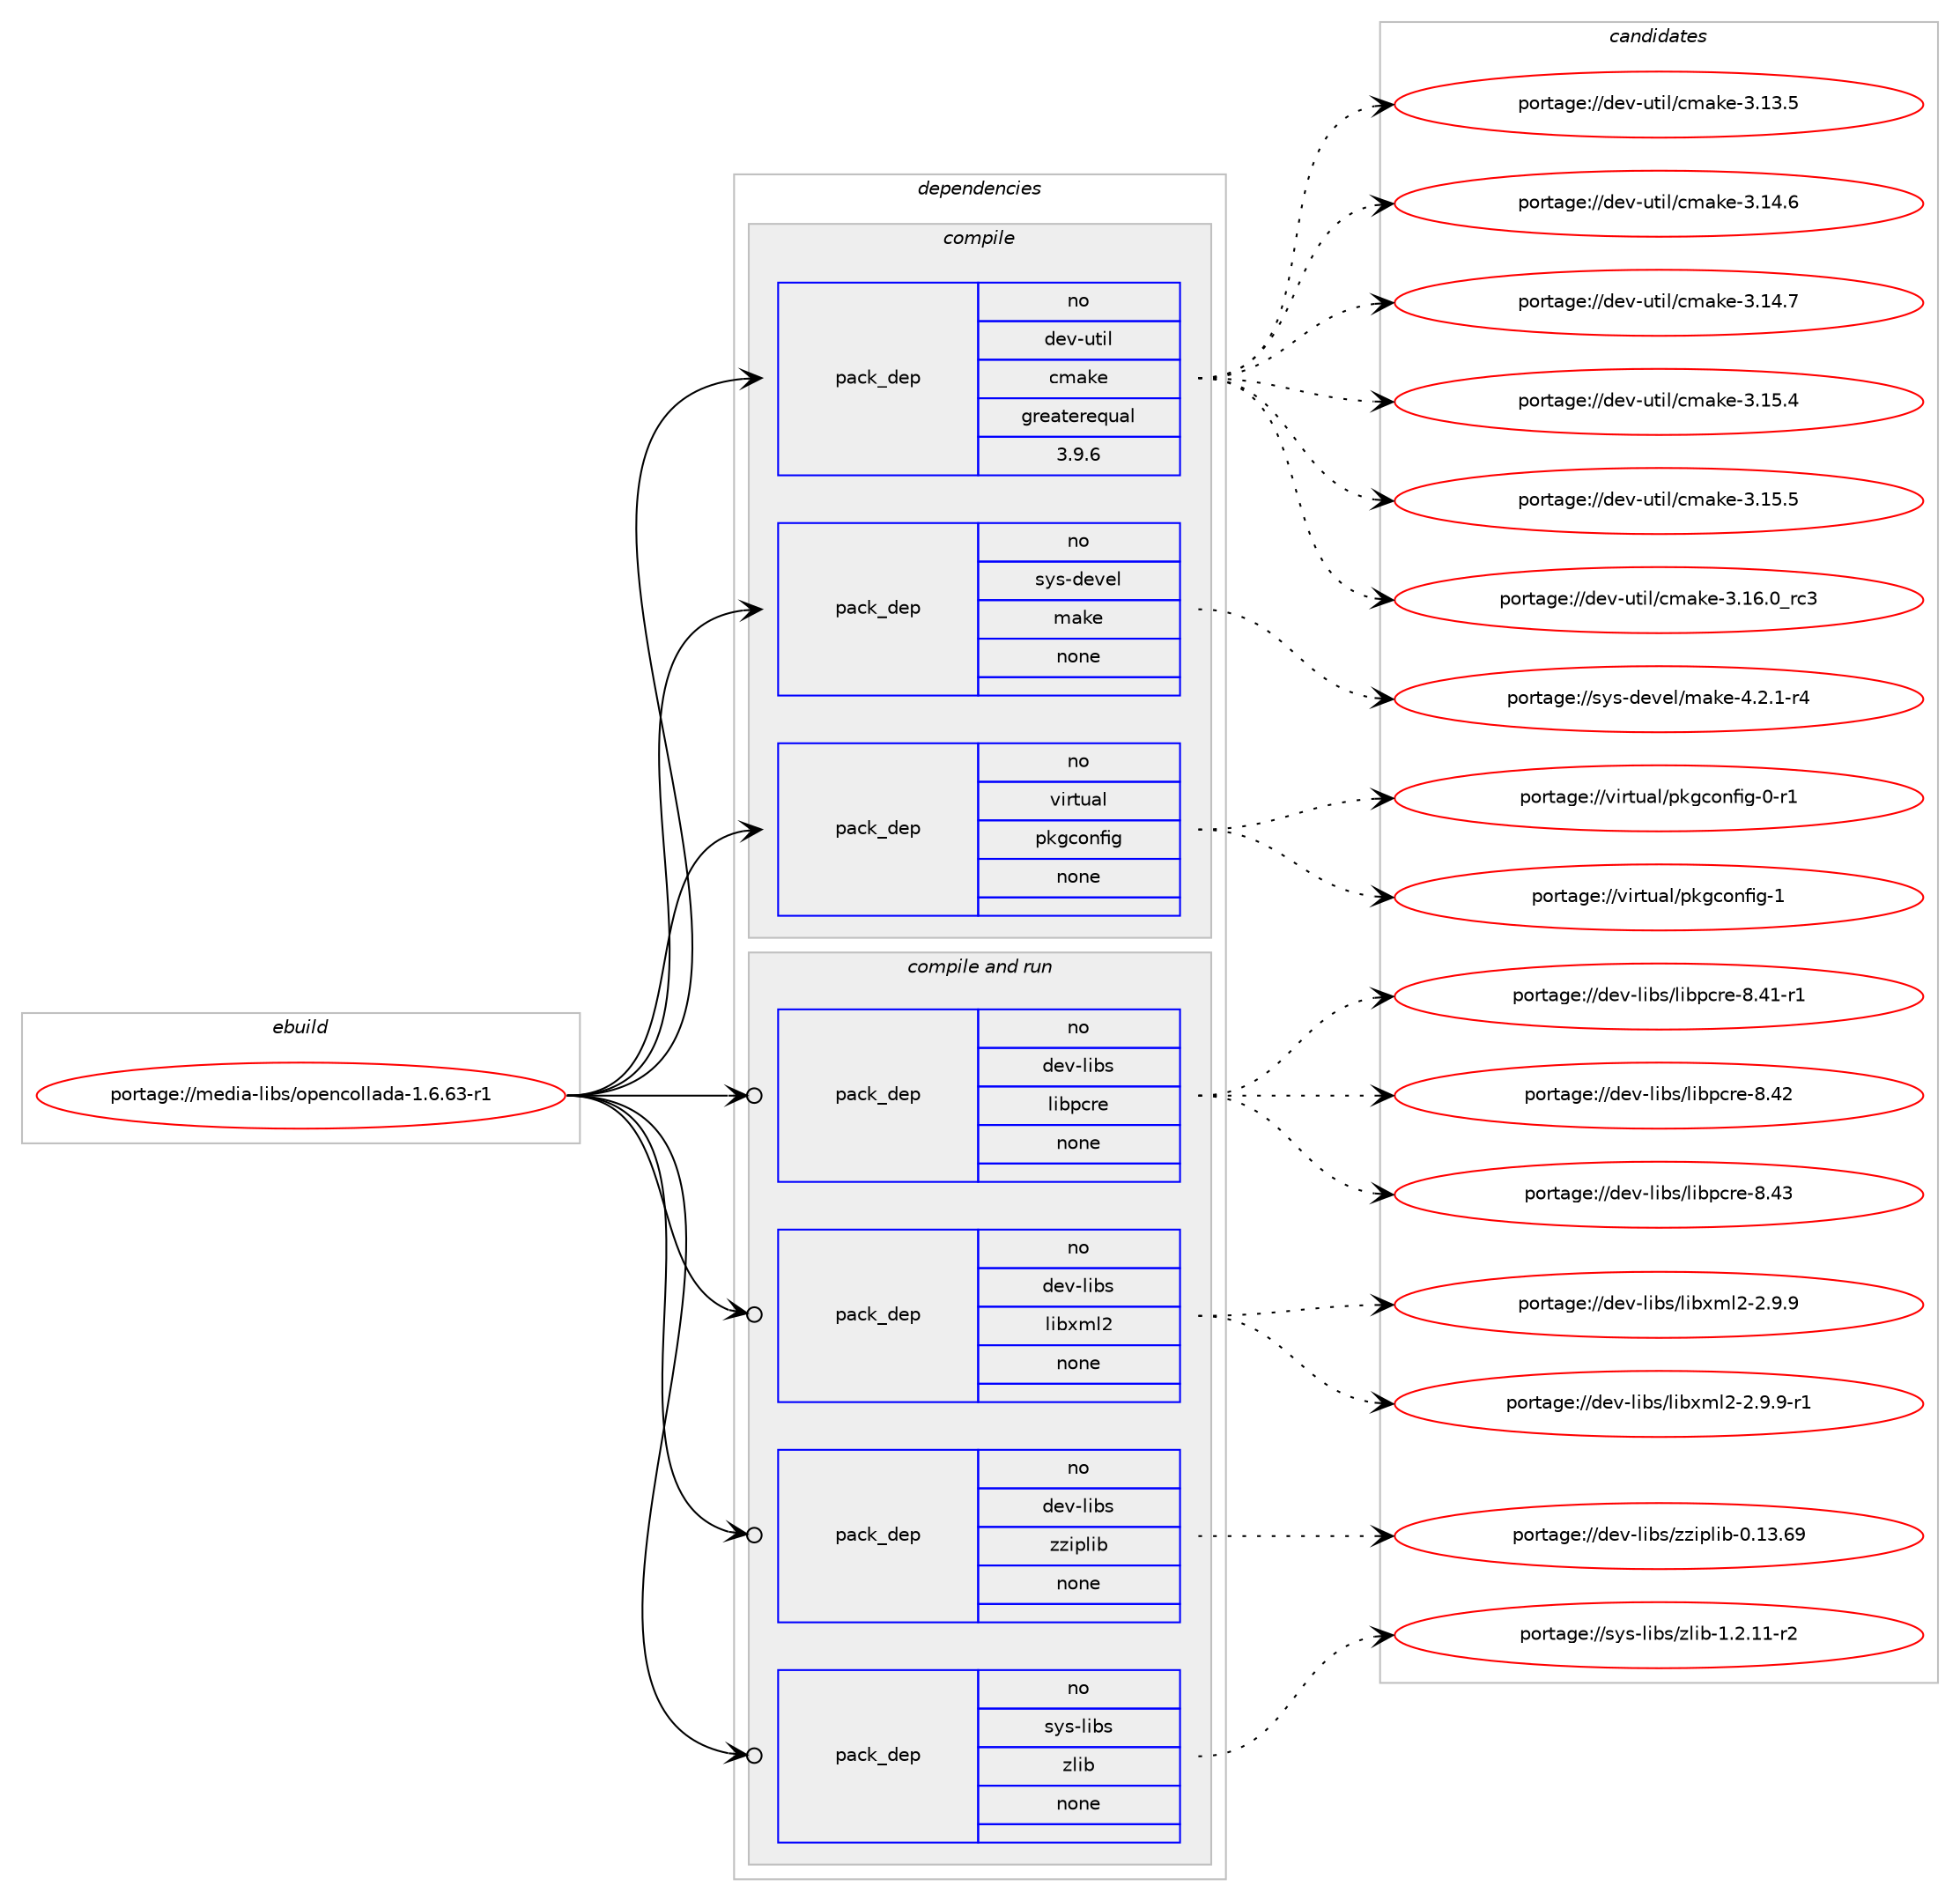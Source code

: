 digraph prolog {

# *************
# Graph options
# *************

newrank=true;
concentrate=true;
compound=true;
graph [rankdir=LR,fontname=Helvetica,fontsize=10,ranksep=1.5];#, ranksep=2.5, nodesep=0.2];
edge  [arrowhead=vee];
node  [fontname=Helvetica,fontsize=10];

# **********
# The ebuild
# **********

subgraph cluster_leftcol {
color=gray;
rank=same;
label=<<i>ebuild</i>>;
id [label="portage://media-libs/opencollada-1.6.63-r1", color=red, width=4, href="../media-libs/opencollada-1.6.63-r1.svg"];
}

# ****************
# The dependencies
# ****************

subgraph cluster_midcol {
color=gray;
label=<<i>dependencies</i>>;
subgraph cluster_compile {
fillcolor="#eeeeee";
style=filled;
label=<<i>compile</i>>;
subgraph pack237181 {
dependency323301 [label=<<TABLE BORDER="0" CELLBORDER="1" CELLSPACING="0" CELLPADDING="4" WIDTH="220"><TR><TD ROWSPAN="6" CELLPADDING="30">pack_dep</TD></TR><TR><TD WIDTH="110">no</TD></TR><TR><TD>dev-util</TD></TR><TR><TD>cmake</TD></TR><TR><TD>greaterequal</TD></TR><TR><TD>3.9.6</TD></TR></TABLE>>, shape=none, color=blue];
}
id:e -> dependency323301:w [weight=20,style="solid",arrowhead="vee"];
subgraph pack237182 {
dependency323302 [label=<<TABLE BORDER="0" CELLBORDER="1" CELLSPACING="0" CELLPADDING="4" WIDTH="220"><TR><TD ROWSPAN="6" CELLPADDING="30">pack_dep</TD></TR><TR><TD WIDTH="110">no</TD></TR><TR><TD>sys-devel</TD></TR><TR><TD>make</TD></TR><TR><TD>none</TD></TR><TR><TD></TD></TR></TABLE>>, shape=none, color=blue];
}
id:e -> dependency323302:w [weight=20,style="solid",arrowhead="vee"];
subgraph pack237183 {
dependency323303 [label=<<TABLE BORDER="0" CELLBORDER="1" CELLSPACING="0" CELLPADDING="4" WIDTH="220"><TR><TD ROWSPAN="6" CELLPADDING="30">pack_dep</TD></TR><TR><TD WIDTH="110">no</TD></TR><TR><TD>virtual</TD></TR><TR><TD>pkgconfig</TD></TR><TR><TD>none</TD></TR><TR><TD></TD></TR></TABLE>>, shape=none, color=blue];
}
id:e -> dependency323303:w [weight=20,style="solid",arrowhead="vee"];
}
subgraph cluster_compileandrun {
fillcolor="#eeeeee";
style=filled;
label=<<i>compile and run</i>>;
subgraph pack237184 {
dependency323304 [label=<<TABLE BORDER="0" CELLBORDER="1" CELLSPACING="0" CELLPADDING="4" WIDTH="220"><TR><TD ROWSPAN="6" CELLPADDING="30">pack_dep</TD></TR><TR><TD WIDTH="110">no</TD></TR><TR><TD>dev-libs</TD></TR><TR><TD>libpcre</TD></TR><TR><TD>none</TD></TR><TR><TD></TD></TR></TABLE>>, shape=none, color=blue];
}
id:e -> dependency323304:w [weight=20,style="solid",arrowhead="odotvee"];
subgraph pack237185 {
dependency323305 [label=<<TABLE BORDER="0" CELLBORDER="1" CELLSPACING="0" CELLPADDING="4" WIDTH="220"><TR><TD ROWSPAN="6" CELLPADDING="30">pack_dep</TD></TR><TR><TD WIDTH="110">no</TD></TR><TR><TD>dev-libs</TD></TR><TR><TD>libxml2</TD></TR><TR><TD>none</TD></TR><TR><TD></TD></TR></TABLE>>, shape=none, color=blue];
}
id:e -> dependency323305:w [weight=20,style="solid",arrowhead="odotvee"];
subgraph pack237186 {
dependency323306 [label=<<TABLE BORDER="0" CELLBORDER="1" CELLSPACING="0" CELLPADDING="4" WIDTH="220"><TR><TD ROWSPAN="6" CELLPADDING="30">pack_dep</TD></TR><TR><TD WIDTH="110">no</TD></TR><TR><TD>dev-libs</TD></TR><TR><TD>zziplib</TD></TR><TR><TD>none</TD></TR><TR><TD></TD></TR></TABLE>>, shape=none, color=blue];
}
id:e -> dependency323306:w [weight=20,style="solid",arrowhead="odotvee"];
subgraph pack237187 {
dependency323307 [label=<<TABLE BORDER="0" CELLBORDER="1" CELLSPACING="0" CELLPADDING="4" WIDTH="220"><TR><TD ROWSPAN="6" CELLPADDING="30">pack_dep</TD></TR><TR><TD WIDTH="110">no</TD></TR><TR><TD>sys-libs</TD></TR><TR><TD>zlib</TD></TR><TR><TD>none</TD></TR><TR><TD></TD></TR></TABLE>>, shape=none, color=blue];
}
id:e -> dependency323307:w [weight=20,style="solid",arrowhead="odotvee"];
}
subgraph cluster_run {
fillcolor="#eeeeee";
style=filled;
label=<<i>run</i>>;
}
}

# **************
# The candidates
# **************

subgraph cluster_choices {
rank=same;
color=gray;
label=<<i>candidates</i>>;

subgraph choice237181 {
color=black;
nodesep=1;
choiceportage1001011184511711610510847991099710710145514649514653 [label="portage://dev-util/cmake-3.13.5", color=red, width=4,href="../dev-util/cmake-3.13.5.svg"];
choiceportage1001011184511711610510847991099710710145514649524654 [label="portage://dev-util/cmake-3.14.6", color=red, width=4,href="../dev-util/cmake-3.14.6.svg"];
choiceportage1001011184511711610510847991099710710145514649524655 [label="portage://dev-util/cmake-3.14.7", color=red, width=4,href="../dev-util/cmake-3.14.7.svg"];
choiceportage1001011184511711610510847991099710710145514649534652 [label="portage://dev-util/cmake-3.15.4", color=red, width=4,href="../dev-util/cmake-3.15.4.svg"];
choiceportage1001011184511711610510847991099710710145514649534653 [label="portage://dev-util/cmake-3.15.5", color=red, width=4,href="../dev-util/cmake-3.15.5.svg"];
choiceportage1001011184511711610510847991099710710145514649544648951149951 [label="portage://dev-util/cmake-3.16.0_rc3", color=red, width=4,href="../dev-util/cmake-3.16.0_rc3.svg"];
dependency323301:e -> choiceportage1001011184511711610510847991099710710145514649514653:w [style=dotted,weight="100"];
dependency323301:e -> choiceportage1001011184511711610510847991099710710145514649524654:w [style=dotted,weight="100"];
dependency323301:e -> choiceportage1001011184511711610510847991099710710145514649524655:w [style=dotted,weight="100"];
dependency323301:e -> choiceportage1001011184511711610510847991099710710145514649534652:w [style=dotted,weight="100"];
dependency323301:e -> choiceportage1001011184511711610510847991099710710145514649534653:w [style=dotted,weight="100"];
dependency323301:e -> choiceportage1001011184511711610510847991099710710145514649544648951149951:w [style=dotted,weight="100"];
}
subgraph choice237182 {
color=black;
nodesep=1;
choiceportage1151211154510010111810110847109971071014552465046494511452 [label="portage://sys-devel/make-4.2.1-r4", color=red, width=4,href="../sys-devel/make-4.2.1-r4.svg"];
dependency323302:e -> choiceportage1151211154510010111810110847109971071014552465046494511452:w [style=dotted,weight="100"];
}
subgraph choice237183 {
color=black;
nodesep=1;
choiceportage11810511411611797108471121071039911111010210510345484511449 [label="portage://virtual/pkgconfig-0-r1", color=red, width=4,href="../virtual/pkgconfig-0-r1.svg"];
choiceportage1181051141161179710847112107103991111101021051034549 [label="portage://virtual/pkgconfig-1", color=red, width=4,href="../virtual/pkgconfig-1.svg"];
dependency323303:e -> choiceportage11810511411611797108471121071039911111010210510345484511449:w [style=dotted,weight="100"];
dependency323303:e -> choiceportage1181051141161179710847112107103991111101021051034549:w [style=dotted,weight="100"];
}
subgraph choice237184 {
color=black;
nodesep=1;
choiceportage100101118451081059811547108105981129911410145564652494511449 [label="portage://dev-libs/libpcre-8.41-r1", color=red, width=4,href="../dev-libs/libpcre-8.41-r1.svg"];
choiceportage10010111845108105981154710810598112991141014556465250 [label="portage://dev-libs/libpcre-8.42", color=red, width=4,href="../dev-libs/libpcre-8.42.svg"];
choiceportage10010111845108105981154710810598112991141014556465251 [label="portage://dev-libs/libpcre-8.43", color=red, width=4,href="../dev-libs/libpcre-8.43.svg"];
dependency323304:e -> choiceportage100101118451081059811547108105981129911410145564652494511449:w [style=dotted,weight="100"];
dependency323304:e -> choiceportage10010111845108105981154710810598112991141014556465250:w [style=dotted,weight="100"];
dependency323304:e -> choiceportage10010111845108105981154710810598112991141014556465251:w [style=dotted,weight="100"];
}
subgraph choice237185 {
color=black;
nodesep=1;
choiceportage1001011184510810598115471081059812010910850455046574657 [label="portage://dev-libs/libxml2-2.9.9", color=red, width=4,href="../dev-libs/libxml2-2.9.9.svg"];
choiceportage10010111845108105981154710810598120109108504550465746574511449 [label="portage://dev-libs/libxml2-2.9.9-r1", color=red, width=4,href="../dev-libs/libxml2-2.9.9-r1.svg"];
dependency323305:e -> choiceportage1001011184510810598115471081059812010910850455046574657:w [style=dotted,weight="100"];
dependency323305:e -> choiceportage10010111845108105981154710810598120109108504550465746574511449:w [style=dotted,weight="100"];
}
subgraph choice237186 {
color=black;
nodesep=1;
choiceportage100101118451081059811547122122105112108105984548464951465457 [label="portage://dev-libs/zziplib-0.13.69", color=red, width=4,href="../dev-libs/zziplib-0.13.69.svg"];
dependency323306:e -> choiceportage100101118451081059811547122122105112108105984548464951465457:w [style=dotted,weight="100"];
}
subgraph choice237187 {
color=black;
nodesep=1;
choiceportage11512111545108105981154712210810598454946504649494511450 [label="portage://sys-libs/zlib-1.2.11-r2", color=red, width=4,href="../sys-libs/zlib-1.2.11-r2.svg"];
dependency323307:e -> choiceportage11512111545108105981154712210810598454946504649494511450:w [style=dotted,weight="100"];
}
}

}
